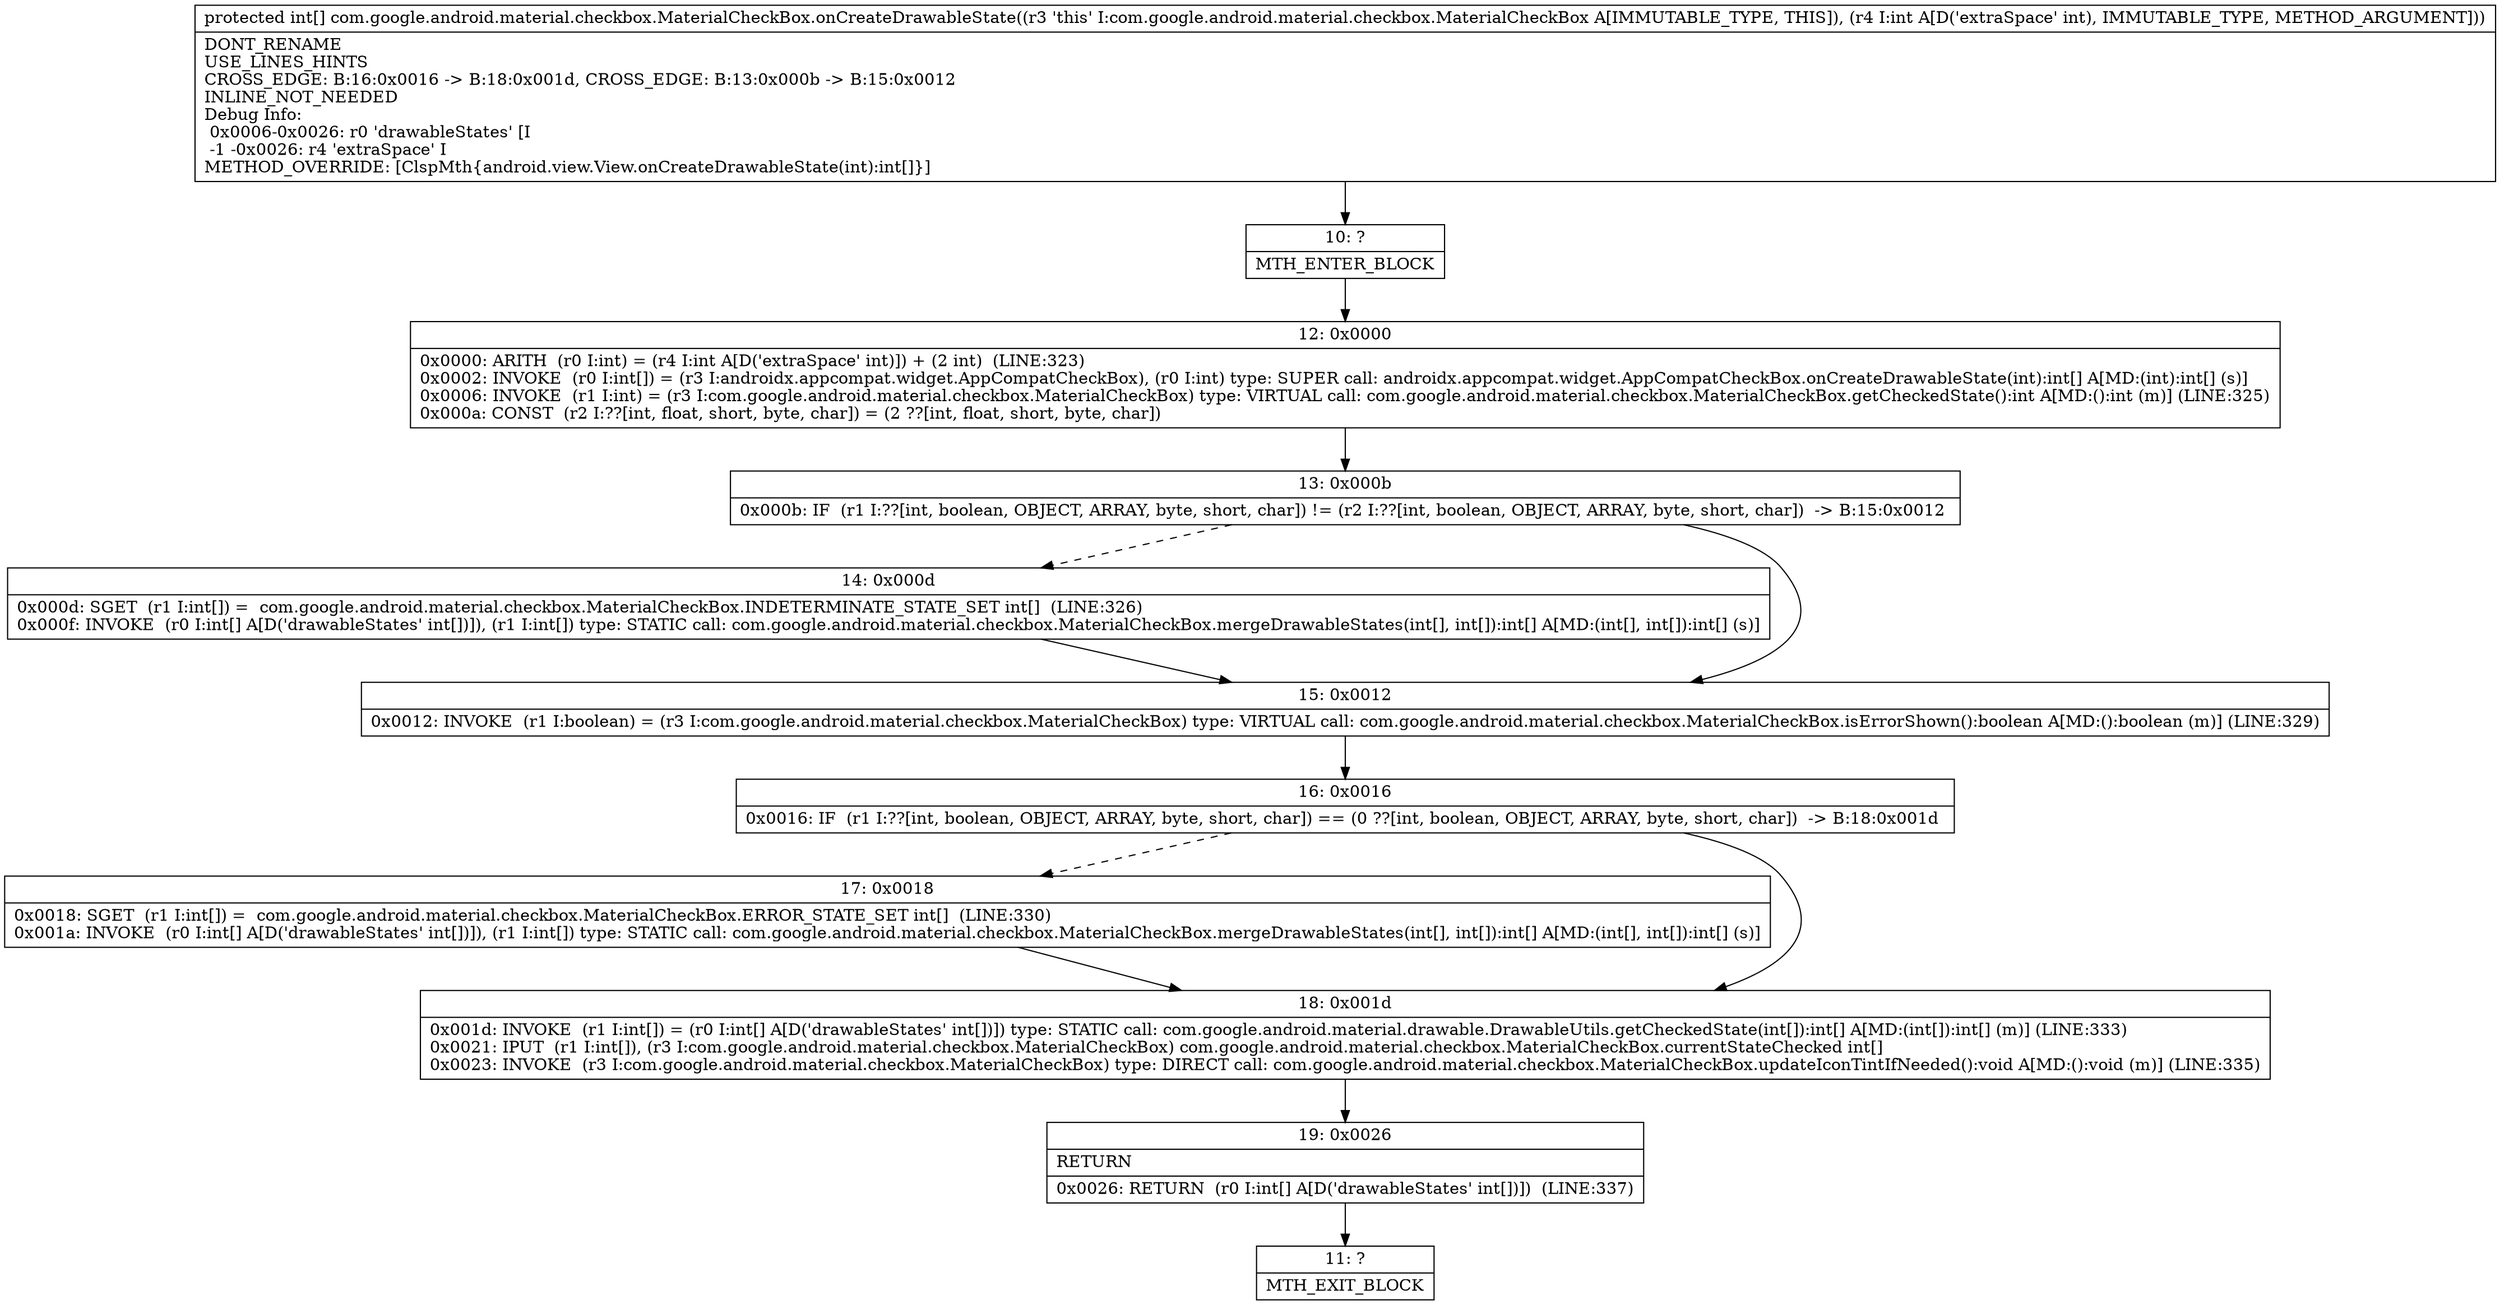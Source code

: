 digraph "CFG forcom.google.android.material.checkbox.MaterialCheckBox.onCreateDrawableState(I)[I" {
Node_10 [shape=record,label="{10\:\ ?|MTH_ENTER_BLOCK\l}"];
Node_12 [shape=record,label="{12\:\ 0x0000|0x0000: ARITH  (r0 I:int) = (r4 I:int A[D('extraSpace' int)]) + (2 int)  (LINE:323)\l0x0002: INVOKE  (r0 I:int[]) = (r3 I:androidx.appcompat.widget.AppCompatCheckBox), (r0 I:int) type: SUPER call: androidx.appcompat.widget.AppCompatCheckBox.onCreateDrawableState(int):int[] A[MD:(int):int[] (s)]\l0x0006: INVOKE  (r1 I:int) = (r3 I:com.google.android.material.checkbox.MaterialCheckBox) type: VIRTUAL call: com.google.android.material.checkbox.MaterialCheckBox.getCheckedState():int A[MD:():int (m)] (LINE:325)\l0x000a: CONST  (r2 I:??[int, float, short, byte, char]) = (2 ??[int, float, short, byte, char]) \l}"];
Node_13 [shape=record,label="{13\:\ 0x000b|0x000b: IF  (r1 I:??[int, boolean, OBJECT, ARRAY, byte, short, char]) != (r2 I:??[int, boolean, OBJECT, ARRAY, byte, short, char])  \-\> B:15:0x0012 \l}"];
Node_14 [shape=record,label="{14\:\ 0x000d|0x000d: SGET  (r1 I:int[]) =  com.google.android.material.checkbox.MaterialCheckBox.INDETERMINATE_STATE_SET int[]  (LINE:326)\l0x000f: INVOKE  (r0 I:int[] A[D('drawableStates' int[])]), (r1 I:int[]) type: STATIC call: com.google.android.material.checkbox.MaterialCheckBox.mergeDrawableStates(int[], int[]):int[] A[MD:(int[], int[]):int[] (s)]\l}"];
Node_15 [shape=record,label="{15\:\ 0x0012|0x0012: INVOKE  (r1 I:boolean) = (r3 I:com.google.android.material.checkbox.MaterialCheckBox) type: VIRTUAL call: com.google.android.material.checkbox.MaterialCheckBox.isErrorShown():boolean A[MD:():boolean (m)] (LINE:329)\l}"];
Node_16 [shape=record,label="{16\:\ 0x0016|0x0016: IF  (r1 I:??[int, boolean, OBJECT, ARRAY, byte, short, char]) == (0 ??[int, boolean, OBJECT, ARRAY, byte, short, char])  \-\> B:18:0x001d \l}"];
Node_17 [shape=record,label="{17\:\ 0x0018|0x0018: SGET  (r1 I:int[]) =  com.google.android.material.checkbox.MaterialCheckBox.ERROR_STATE_SET int[]  (LINE:330)\l0x001a: INVOKE  (r0 I:int[] A[D('drawableStates' int[])]), (r1 I:int[]) type: STATIC call: com.google.android.material.checkbox.MaterialCheckBox.mergeDrawableStates(int[], int[]):int[] A[MD:(int[], int[]):int[] (s)]\l}"];
Node_18 [shape=record,label="{18\:\ 0x001d|0x001d: INVOKE  (r1 I:int[]) = (r0 I:int[] A[D('drawableStates' int[])]) type: STATIC call: com.google.android.material.drawable.DrawableUtils.getCheckedState(int[]):int[] A[MD:(int[]):int[] (m)] (LINE:333)\l0x0021: IPUT  (r1 I:int[]), (r3 I:com.google.android.material.checkbox.MaterialCheckBox) com.google.android.material.checkbox.MaterialCheckBox.currentStateChecked int[] \l0x0023: INVOKE  (r3 I:com.google.android.material.checkbox.MaterialCheckBox) type: DIRECT call: com.google.android.material.checkbox.MaterialCheckBox.updateIconTintIfNeeded():void A[MD:():void (m)] (LINE:335)\l}"];
Node_19 [shape=record,label="{19\:\ 0x0026|RETURN\l|0x0026: RETURN  (r0 I:int[] A[D('drawableStates' int[])])  (LINE:337)\l}"];
Node_11 [shape=record,label="{11\:\ ?|MTH_EXIT_BLOCK\l}"];
MethodNode[shape=record,label="{protected int[] com.google.android.material.checkbox.MaterialCheckBox.onCreateDrawableState((r3 'this' I:com.google.android.material.checkbox.MaterialCheckBox A[IMMUTABLE_TYPE, THIS]), (r4 I:int A[D('extraSpace' int), IMMUTABLE_TYPE, METHOD_ARGUMENT]))  | DONT_RENAME\lUSE_LINES_HINTS\lCROSS_EDGE: B:16:0x0016 \-\> B:18:0x001d, CROSS_EDGE: B:13:0x000b \-\> B:15:0x0012\lINLINE_NOT_NEEDED\lDebug Info:\l  0x0006\-0x0026: r0 'drawableStates' [I\l  \-1 \-0x0026: r4 'extraSpace' I\lMETHOD_OVERRIDE: [ClspMth\{android.view.View.onCreateDrawableState(int):int[]\}]\l}"];
MethodNode -> Node_10;Node_10 -> Node_12;
Node_12 -> Node_13;
Node_13 -> Node_14[style=dashed];
Node_13 -> Node_15;
Node_14 -> Node_15;
Node_15 -> Node_16;
Node_16 -> Node_17[style=dashed];
Node_16 -> Node_18;
Node_17 -> Node_18;
Node_18 -> Node_19;
Node_19 -> Node_11;
}


